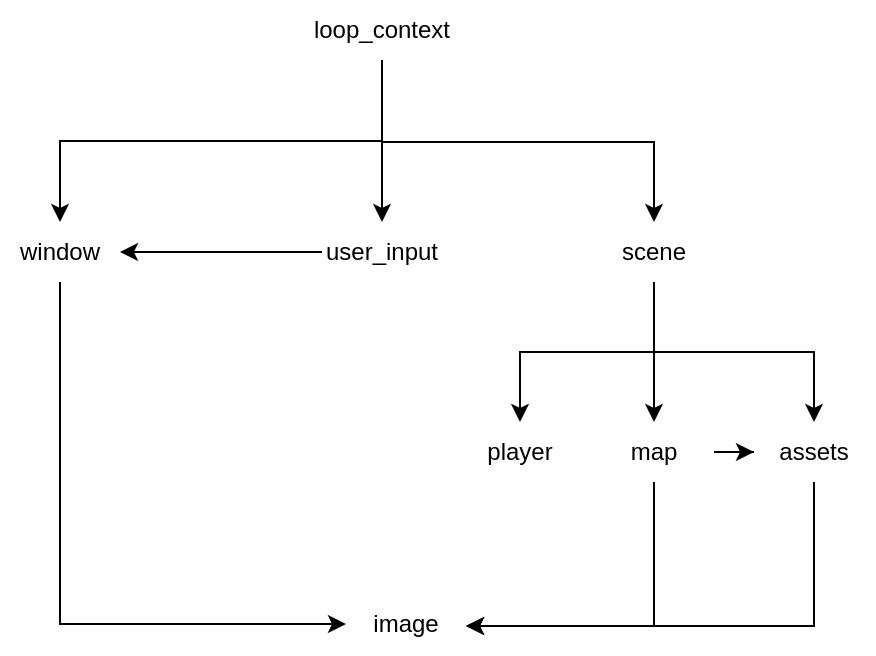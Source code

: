 <mxfile version="24.2.7" type="device">
  <diagram name="Page-1" id="0Z3i6yEGc6RPYDhf_geZ">
    <mxGraphModel dx="988" dy="147" grid="0" gridSize="10" guides="1" tooltips="1" connect="1" arrows="1" fold="1" page="0" pageScale="1" pageWidth="850" pageHeight="1100" math="0" shadow="0">
      <root>
        <mxCell id="0" />
        <mxCell id="1" parent="0" />
        <mxCell id="LeJW_QVX1eqAgedcR_cD-12" style="edgeStyle=orthogonalEdgeStyle;rounded=0;orthogonalLoop=1;jettySize=auto;html=1;exitX=0.5;exitY=1;exitDx=0;exitDy=0;" edge="1" parent="1" source="LeJW_QVX1eqAgedcR_cD-2" target="LeJW_QVX1eqAgedcR_cD-3">
          <mxGeometry relative="1" as="geometry" />
        </mxCell>
        <mxCell id="LeJW_QVX1eqAgedcR_cD-18" style="edgeStyle=orthogonalEdgeStyle;rounded=0;orthogonalLoop=1;jettySize=auto;html=1;exitX=0.5;exitY=1;exitDx=0;exitDy=0;" edge="1" parent="1" source="LeJW_QVX1eqAgedcR_cD-2" target="LeJW_QVX1eqAgedcR_cD-9">
          <mxGeometry relative="1" as="geometry" />
        </mxCell>
        <mxCell id="LeJW_QVX1eqAgedcR_cD-19" style="edgeStyle=orthogonalEdgeStyle;rounded=0;orthogonalLoop=1;jettySize=auto;html=1;" edge="1" parent="1" source="LeJW_QVX1eqAgedcR_cD-2" target="LeJW_QVX1eqAgedcR_cD-4">
          <mxGeometry relative="1" as="geometry">
            <Array as="points">
              <mxPoint x="427" y="640" />
              <mxPoint x="563" y="640" />
            </Array>
          </mxGeometry>
        </mxCell>
        <mxCell id="LeJW_QVX1eqAgedcR_cD-2" value="loop_context" style="text;strokeColor=none;align=center;fillColor=none;html=1;verticalAlign=middle;whiteSpace=wrap;rounded=0;" vertex="1" parent="1">
          <mxGeometry x="397" y="569" width="60" height="30" as="geometry" />
        </mxCell>
        <mxCell id="LeJW_QVX1eqAgedcR_cD-21" style="edgeStyle=orthogonalEdgeStyle;rounded=0;orthogonalLoop=1;jettySize=auto;html=1;" edge="1" parent="1" source="LeJW_QVX1eqAgedcR_cD-3" target="LeJW_QVX1eqAgedcR_cD-7">
          <mxGeometry relative="1" as="geometry">
            <Array as="points">
              <mxPoint x="266" y="881" />
            </Array>
          </mxGeometry>
        </mxCell>
        <mxCell id="LeJW_QVX1eqAgedcR_cD-3" value="window" style="text;strokeColor=none;align=center;fillColor=none;html=1;verticalAlign=middle;whiteSpace=wrap;rounded=0;" vertex="1" parent="1">
          <mxGeometry x="236" y="680" width="60" height="30" as="geometry" />
        </mxCell>
        <mxCell id="LeJW_QVX1eqAgedcR_cD-14" style="edgeStyle=orthogonalEdgeStyle;rounded=0;orthogonalLoop=1;jettySize=auto;html=1;exitX=0.5;exitY=1;exitDx=0;exitDy=0;" edge="1" parent="1" source="LeJW_QVX1eqAgedcR_cD-4" target="LeJW_QVX1eqAgedcR_cD-6">
          <mxGeometry relative="1" as="geometry">
            <mxPoint x="475.0" y="780" as="targetPoint" />
          </mxGeometry>
        </mxCell>
        <mxCell id="LeJW_QVX1eqAgedcR_cD-15" style="edgeStyle=orthogonalEdgeStyle;rounded=0;orthogonalLoop=1;jettySize=auto;html=1;exitX=0.5;exitY=1;exitDx=0;exitDy=0;" edge="1" parent="1" source="LeJW_QVX1eqAgedcR_cD-4" target="LeJW_QVX1eqAgedcR_cD-8">
          <mxGeometry relative="1" as="geometry" />
        </mxCell>
        <mxCell id="LeJW_QVX1eqAgedcR_cD-16" style="edgeStyle=orthogonalEdgeStyle;rounded=0;orthogonalLoop=1;jettySize=auto;html=1;exitX=0.5;exitY=1;exitDx=0;exitDy=0;" edge="1" parent="1" source="LeJW_QVX1eqAgedcR_cD-4" target="LeJW_QVX1eqAgedcR_cD-5">
          <mxGeometry relative="1" as="geometry" />
        </mxCell>
        <mxCell id="LeJW_QVX1eqAgedcR_cD-4" value="scene" style="text;strokeColor=none;align=center;fillColor=none;html=1;verticalAlign=middle;whiteSpace=wrap;rounded=0;" vertex="1" parent="1">
          <mxGeometry x="533" y="680" width="60" height="30" as="geometry" />
        </mxCell>
        <mxCell id="LeJW_QVX1eqAgedcR_cD-17" style="edgeStyle=orthogonalEdgeStyle;rounded=0;orthogonalLoop=1;jettySize=auto;html=1;" edge="1" parent="1" source="LeJW_QVX1eqAgedcR_cD-5" target="LeJW_QVX1eqAgedcR_cD-7">
          <mxGeometry relative="1" as="geometry">
            <Array as="points">
              <mxPoint x="643" y="882" />
            </Array>
          </mxGeometry>
        </mxCell>
        <mxCell id="LeJW_QVX1eqAgedcR_cD-5" value="assets" style="text;strokeColor=none;align=center;fillColor=none;html=1;verticalAlign=middle;whiteSpace=wrap;rounded=0;" vertex="1" parent="1">
          <mxGeometry x="613" y="780" width="60" height="30" as="geometry" />
        </mxCell>
        <mxCell id="LeJW_QVX1eqAgedcR_cD-22" style="edgeStyle=orthogonalEdgeStyle;rounded=0;orthogonalLoop=1;jettySize=auto;html=1;" edge="1" parent="1" source="LeJW_QVX1eqAgedcR_cD-6" target="LeJW_QVX1eqAgedcR_cD-5">
          <mxGeometry relative="1" as="geometry" />
        </mxCell>
        <mxCell id="LeJW_QVX1eqAgedcR_cD-23" style="edgeStyle=orthogonalEdgeStyle;rounded=0;orthogonalLoop=1;jettySize=auto;html=1;" edge="1" parent="1" source="LeJW_QVX1eqAgedcR_cD-6" target="LeJW_QVX1eqAgedcR_cD-7">
          <mxGeometry relative="1" as="geometry">
            <Array as="points">
              <mxPoint x="563" y="882" />
            </Array>
          </mxGeometry>
        </mxCell>
        <mxCell id="LeJW_QVX1eqAgedcR_cD-6" value="map" style="text;strokeColor=none;align=center;fillColor=none;html=1;verticalAlign=middle;whiteSpace=wrap;rounded=0;" vertex="1" parent="1">
          <mxGeometry x="533" y="780" width="60" height="30" as="geometry" />
        </mxCell>
        <mxCell id="LeJW_QVX1eqAgedcR_cD-7" value="image" style="text;strokeColor=none;align=center;fillColor=none;html=1;verticalAlign=middle;whiteSpace=wrap;rounded=0;" vertex="1" parent="1">
          <mxGeometry x="409" y="866" width="60" height="30" as="geometry" />
        </mxCell>
        <mxCell id="LeJW_QVX1eqAgedcR_cD-8" value="player" style="text;strokeColor=none;align=center;fillColor=none;html=1;verticalAlign=middle;whiteSpace=wrap;rounded=0;" vertex="1" parent="1">
          <mxGeometry x="466" y="780" width="60" height="30" as="geometry" />
        </mxCell>
        <mxCell id="LeJW_QVX1eqAgedcR_cD-20" style="edgeStyle=orthogonalEdgeStyle;rounded=0;orthogonalLoop=1;jettySize=auto;html=1;" edge="1" parent="1" source="LeJW_QVX1eqAgedcR_cD-9" target="LeJW_QVX1eqAgedcR_cD-3">
          <mxGeometry relative="1" as="geometry" />
        </mxCell>
        <mxCell id="LeJW_QVX1eqAgedcR_cD-9" value="user_input" style="text;strokeColor=none;align=center;fillColor=none;html=1;verticalAlign=middle;whiteSpace=wrap;rounded=0;" vertex="1" parent="1">
          <mxGeometry x="397" y="680" width="60" height="30" as="geometry" />
        </mxCell>
      </root>
    </mxGraphModel>
  </diagram>
</mxfile>
